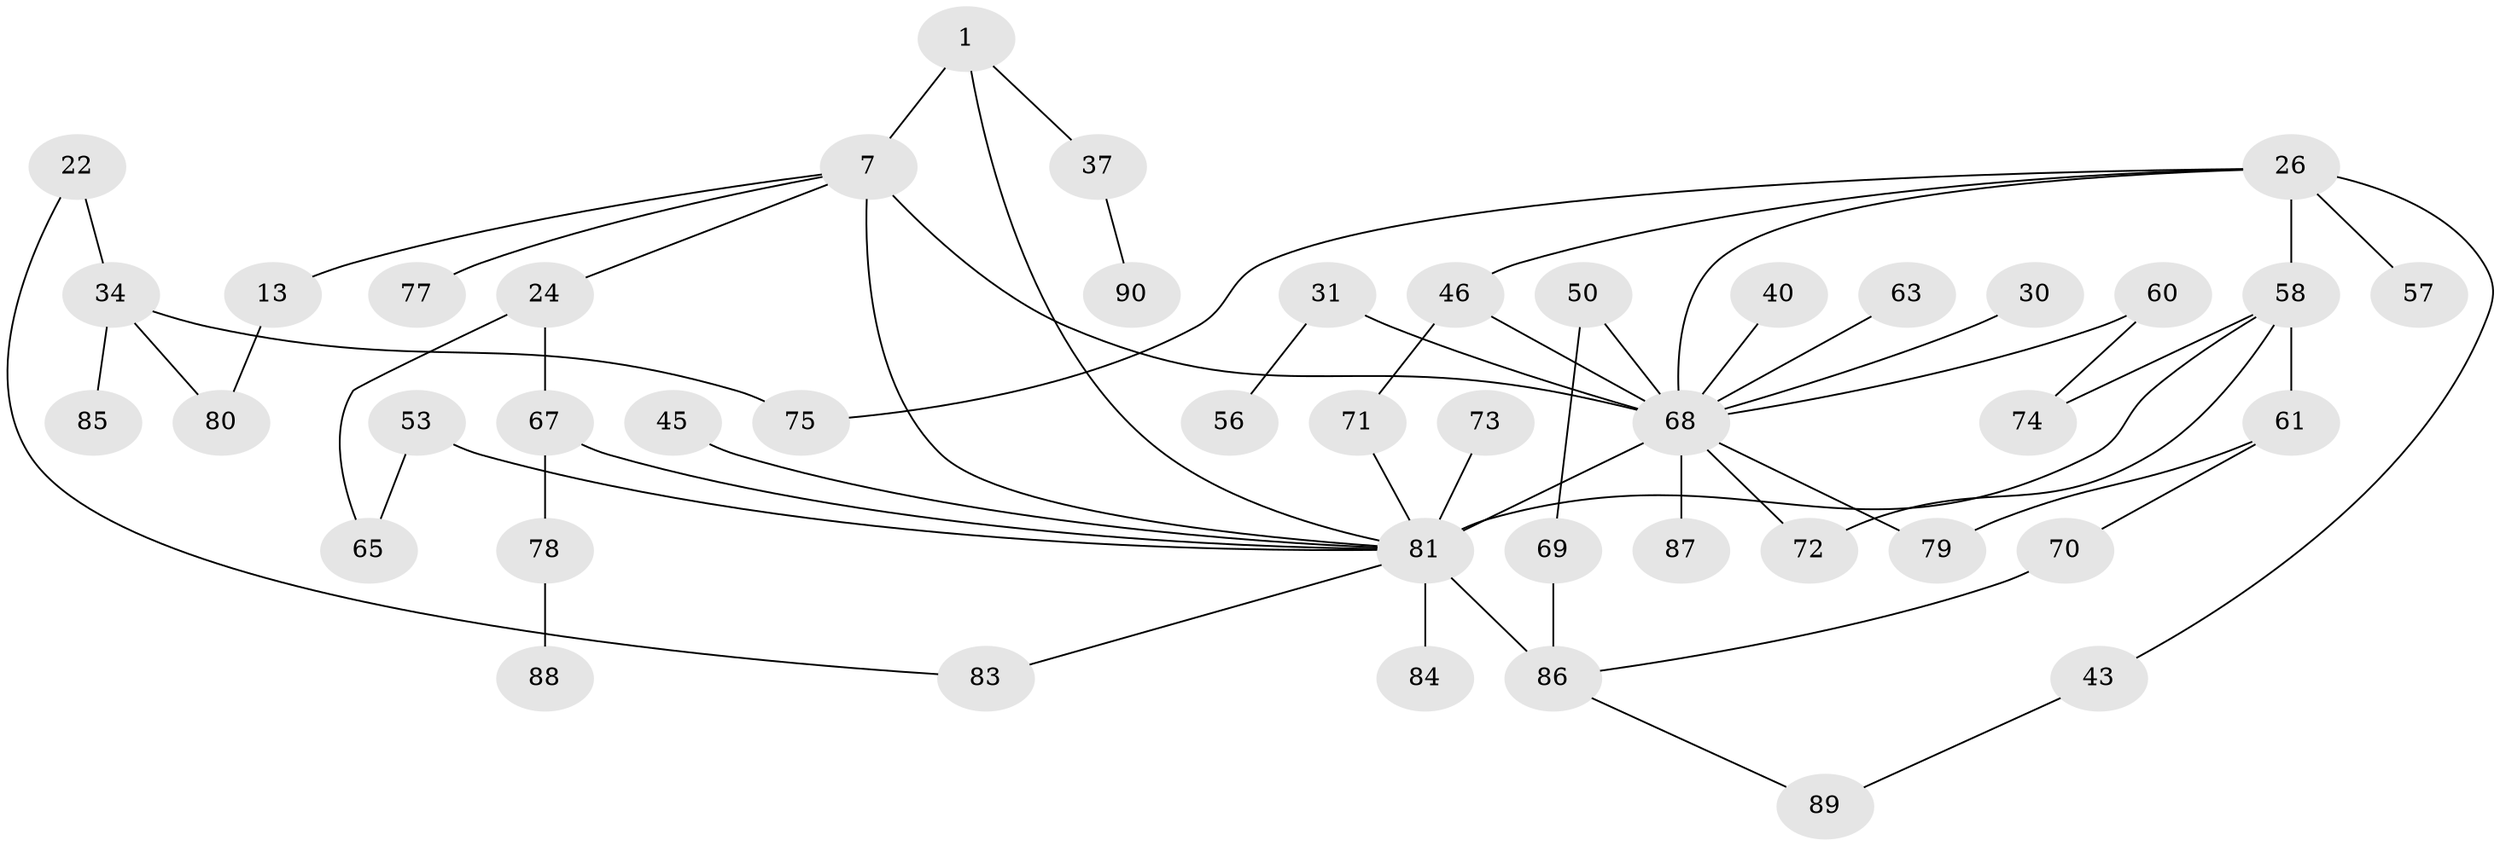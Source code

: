 // original degree distribution, {6: 0.03333333333333333, 4: 0.15555555555555556, 5: 0.05555555555555555, 3: 0.23333333333333334, 2: 0.32222222222222224, 7: 0.011111111111111112, 1: 0.18888888888888888}
// Generated by graph-tools (version 1.1) at 2025/42/03/09/25 04:42:12]
// undirected, 45 vertices, 59 edges
graph export_dot {
graph [start="1"]
  node [color=gray90,style=filled];
  1;
  7 [super="+3+2"];
  13;
  22;
  24;
  26;
  30;
  31;
  34;
  37;
  40;
  43;
  45;
  46;
  50;
  53;
  56;
  57;
  58 [super="+39+28"];
  60;
  61;
  63;
  65 [super="+49"];
  67 [super="+62"];
  68 [super="+19+51+48"];
  69;
  70 [super="+55"];
  71 [super="+23"];
  72;
  73;
  74;
  75;
  77;
  78;
  79 [super="+59"];
  80;
  81 [super="+10+17+64"];
  83 [super="+15"];
  84;
  85;
  86 [super="+66+82"];
  87;
  88;
  89;
  90;
  1 -- 7 [weight=2];
  1 -- 37;
  1 -- 81 [weight=3];
  7 -- 13;
  7 -- 77;
  7 -- 24;
  7 -- 68 [weight=3];
  7 -- 81;
  13 -- 80;
  22 -- 34;
  22 -- 83;
  24 -- 67 [weight=2];
  24 -- 65;
  26 -- 43;
  26 -- 46;
  26 -- 57;
  26 -- 75;
  26 -- 68;
  26 -- 58 [weight=2];
  30 -- 68;
  31 -- 56;
  31 -- 68;
  34 -- 75;
  34 -- 85;
  34 -- 80;
  37 -- 90;
  40 -- 68;
  43 -- 89;
  45 -- 81;
  46 -- 71 [weight=2];
  46 -- 68;
  50 -- 69;
  50 -- 68;
  53 -- 81 [weight=2];
  53 -- 65;
  58 -- 61;
  58 -- 74;
  58 -- 72;
  58 -- 81 [weight=4];
  60 -- 74;
  60 -- 68;
  61 -- 70;
  61 -- 79;
  63 -- 68;
  67 -- 78;
  67 -- 81;
  68 -- 72;
  68 -- 79 [weight=2];
  68 -- 81 [weight=3];
  68 -- 87;
  69 -- 86;
  70 -- 86 [weight=2];
  71 -- 81;
  73 -- 81;
  78 -- 88;
  81 -- 83;
  81 -- 86 [weight=3];
  81 -- 84;
  86 -- 89;
}
